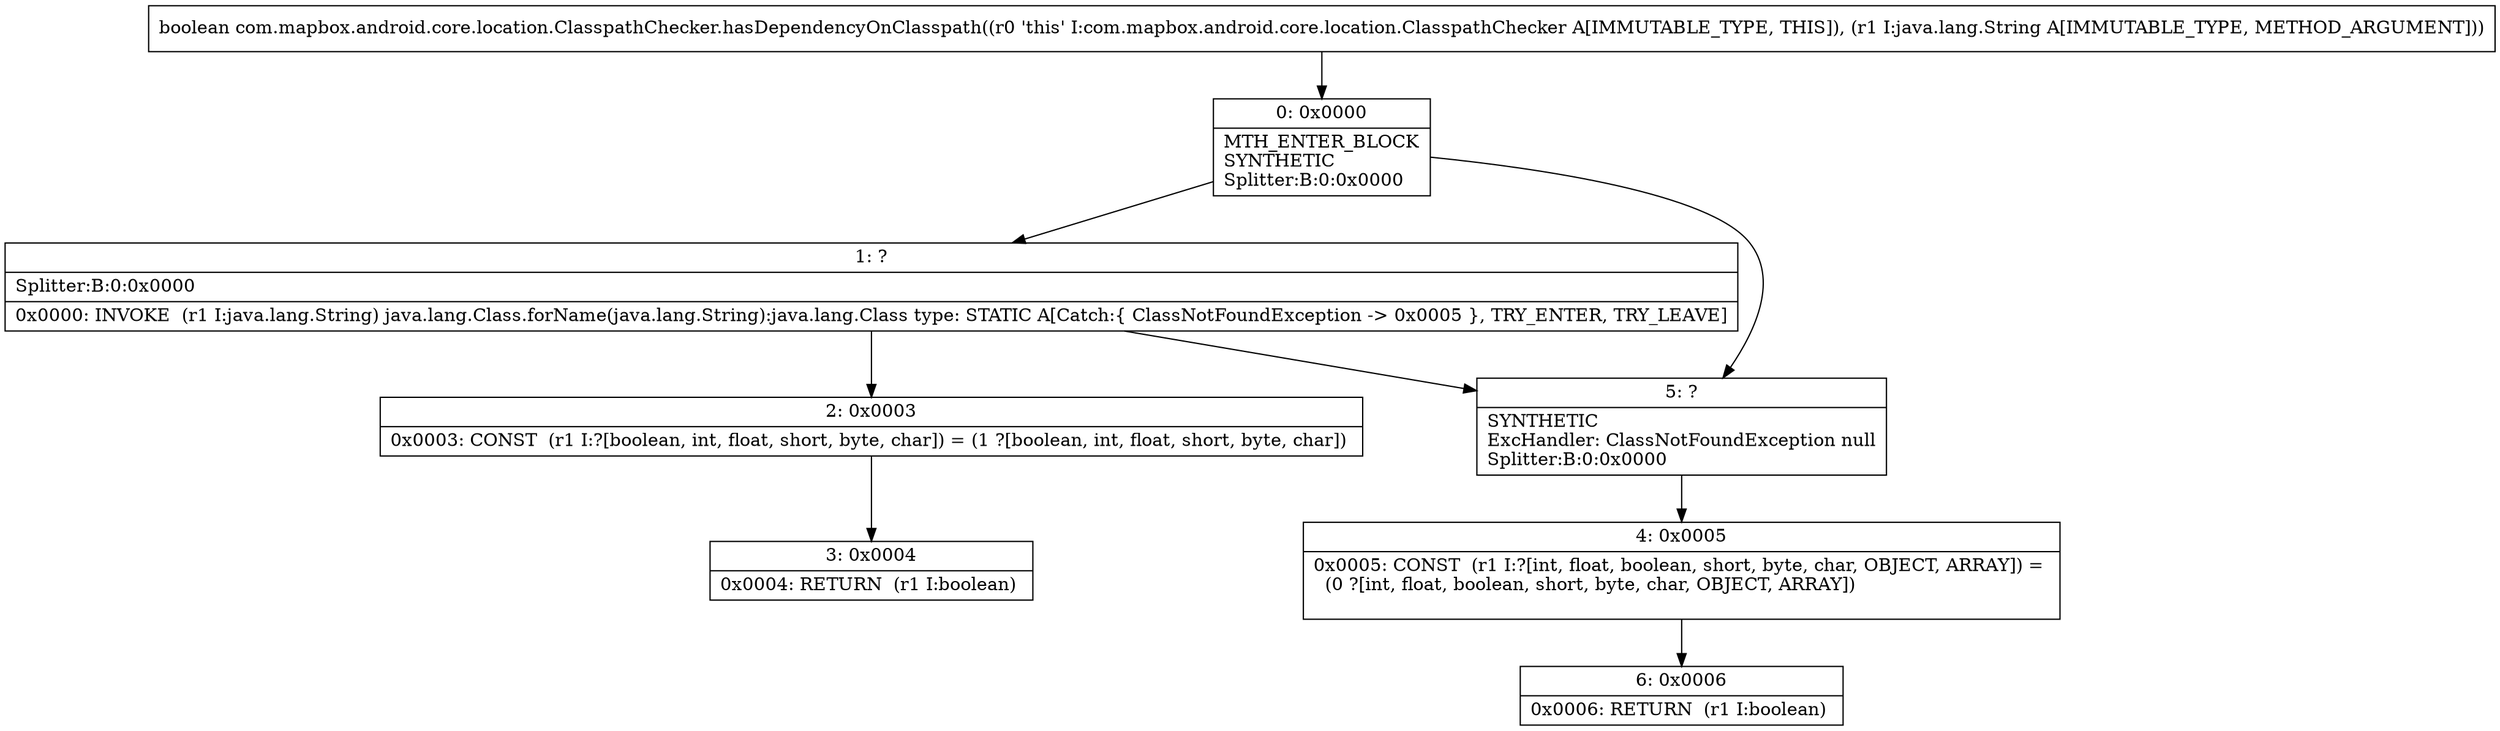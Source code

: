digraph "CFG forcom.mapbox.android.core.location.ClasspathChecker.hasDependencyOnClasspath(Ljava\/lang\/String;)Z" {
Node_0 [shape=record,label="{0\:\ 0x0000|MTH_ENTER_BLOCK\lSYNTHETIC\lSplitter:B:0:0x0000\l}"];
Node_1 [shape=record,label="{1\:\ ?|Splitter:B:0:0x0000\l|0x0000: INVOKE  (r1 I:java.lang.String) java.lang.Class.forName(java.lang.String):java.lang.Class type: STATIC A[Catch:\{ ClassNotFoundException \-\> 0x0005 \}, TRY_ENTER, TRY_LEAVE]\l}"];
Node_2 [shape=record,label="{2\:\ 0x0003|0x0003: CONST  (r1 I:?[boolean, int, float, short, byte, char]) = (1 ?[boolean, int, float, short, byte, char]) \l}"];
Node_3 [shape=record,label="{3\:\ 0x0004|0x0004: RETURN  (r1 I:boolean) \l}"];
Node_4 [shape=record,label="{4\:\ 0x0005|0x0005: CONST  (r1 I:?[int, float, boolean, short, byte, char, OBJECT, ARRAY]) = \l  (0 ?[int, float, boolean, short, byte, char, OBJECT, ARRAY])\l \l}"];
Node_5 [shape=record,label="{5\:\ ?|SYNTHETIC\lExcHandler: ClassNotFoundException null\lSplitter:B:0:0x0000\l}"];
Node_6 [shape=record,label="{6\:\ 0x0006|0x0006: RETURN  (r1 I:boolean) \l}"];
MethodNode[shape=record,label="{boolean com.mapbox.android.core.location.ClasspathChecker.hasDependencyOnClasspath((r0 'this' I:com.mapbox.android.core.location.ClasspathChecker A[IMMUTABLE_TYPE, THIS]), (r1 I:java.lang.String A[IMMUTABLE_TYPE, METHOD_ARGUMENT])) }"];
MethodNode -> Node_0;
Node_0 -> Node_1;
Node_0 -> Node_5;
Node_1 -> Node_2;
Node_1 -> Node_5;
Node_2 -> Node_3;
Node_4 -> Node_6;
Node_5 -> Node_4;
}

